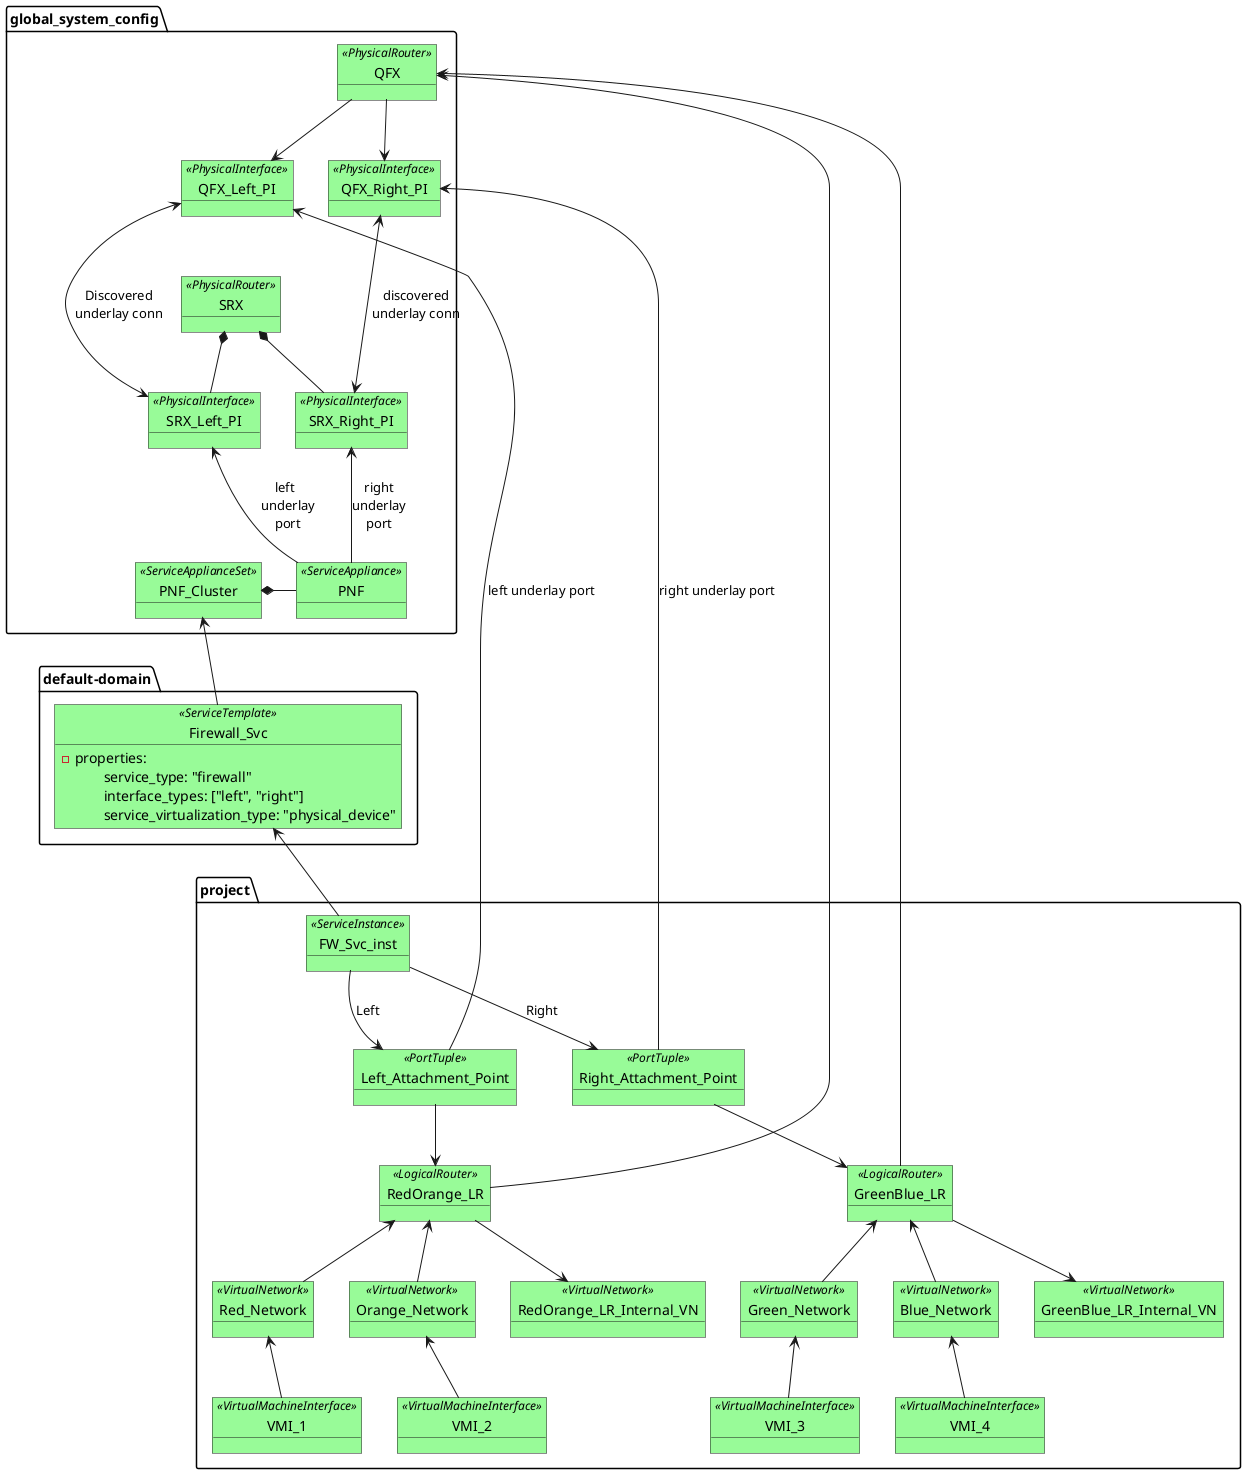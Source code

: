 @startuml

skinparam object {
	BackgroundColor PaleGreen
}

package default-domain {
    object Firewall_Svc<<ServiceTemplate>> {
        - properties:
            \tservice_type: "firewall"
            \tinterface_types: ["left", "right"]
            \tservice_virtualization_type: "physical_device"
    }
}

package global_system_config {

    object SRX<<PhysicalRouter>> {
    }

    object SRX_Left_PI<<PhysicalInterface>> {
    }

    object SRX_Right_PI<<PhysicalInterface>> {
    }

    object PNF_Cluster<<ServiceApplianceSet>> {
    }

    object PNF<<ServiceAppliance>> {
    }

    object QFX<<PhysicalRouter>> {
    }

    object QFX_Left_PI<<PhysicalInterface>> {
    }

    object QFX_Right_PI<<PhysicalInterface>> {
    }

    SRX *-- SRX_Left_PI
    SRX *-- SRX_Right_PI

    QFX --> QFX_Left_PI
    QFX --> QFX_Right_PI

    QFX_Left_PI <---> SRX_Left_PI: Discovered\nunderlay conn
    QFX_Right_PI <---> SRX_Right_PI: discovered\nunderlay conn


    PNF_Cluster *- PNF
    SRX_Left_PI <-- PNF: "left\t\t\nunderlay\t\t\nport\t\t"
    SRX_Right_PI <-- PNF: right\nunderlay\nport
}

package project {
    object FW_Svc_inst<<ServiceInstance>> {

    }

    object RedOrange_LR<<LogicalRouter>> {
    }

    object GreenBlue_LR<<LogicalRouter>> {
    }

    object Red_Network<<VirtualNetwork>> {
    }

    object Orange_Network<<VirtualNetwork>> {
    }

    object Green_Network<<VirtualNetwork>> {
    }

    object Blue_Network<<VirtualNetwork>> {
    }

    object RedOrange_LR_Internal_VN<<VirtualNetwork>> {
    }

    object GreenBlue_LR_Internal_VN<<VirtualNetwork>> {
    }

    object Left_Attachment_Point<<PortTuple>> {
    }

    object Right_Attachment_Point<<PortTuple>> {
    }

    object VMI_1<<VirtualMachineInterface>> {
    }

    object VMI_2<<VirtualMachineInterface>> {
    }

    object VMI_3<<VirtualMachineInterface>> {
    }

    object VMI_4<<VirtualMachineInterface>> {
    }

    Red_Network <-- VMI_1
    Orange_Network <-- VMI_2
    Green_Network <-- VMI_3
    Blue_Network <-- VMI_4

    RedOrange_LR <-- Red_Network
    RedOrange_LR <-- Orange_Network
    RedOrange_LR --> RedOrange_LR_Internal_VN

    GreenBlue_LR <-- Green_Network
    GreenBlue_LR <-- Blue_Network
    GreenBlue_LR --> GreenBlue_LR_Internal_VN

    FW_Svc_inst --> Left_Attachment_Point: Left
    FW_Svc_inst --> Right_Attachment_Point: Right

    Left_Attachment_Point --> RedOrange_LR
    Right_Attachment_Point --> GreenBlue_LR
}

PNF_Cluster <-- Firewall_Svc
Firewall_Svc <-- FW_Svc_inst
QFX <-- RedOrange_LR
QFX <-- GreenBlue_LR
QFX_Left_PI <-- Left_Attachment_Point: left underlay port
QFX_Right_PI <-- Right_Attachment_Point: right underlay port

hide PNF
hide PNF_Cluster
hide Firewall_Svc
hide FW_Svc_inst
hide Left_Attachment_Point
hide Right_Attachment_Point

hide Red_Network
hide Orange_Network
hide Green_Network
hide Blue_Network
hide RedOrange_LR
hide GreenBlue_LR
hide VMI_1
hide VMI_2
hide VMI_3
hide VMI_4
hide GreenBlue_LR_Internal_VN
hide RedOrange_LR_Internal_VN

@enduml